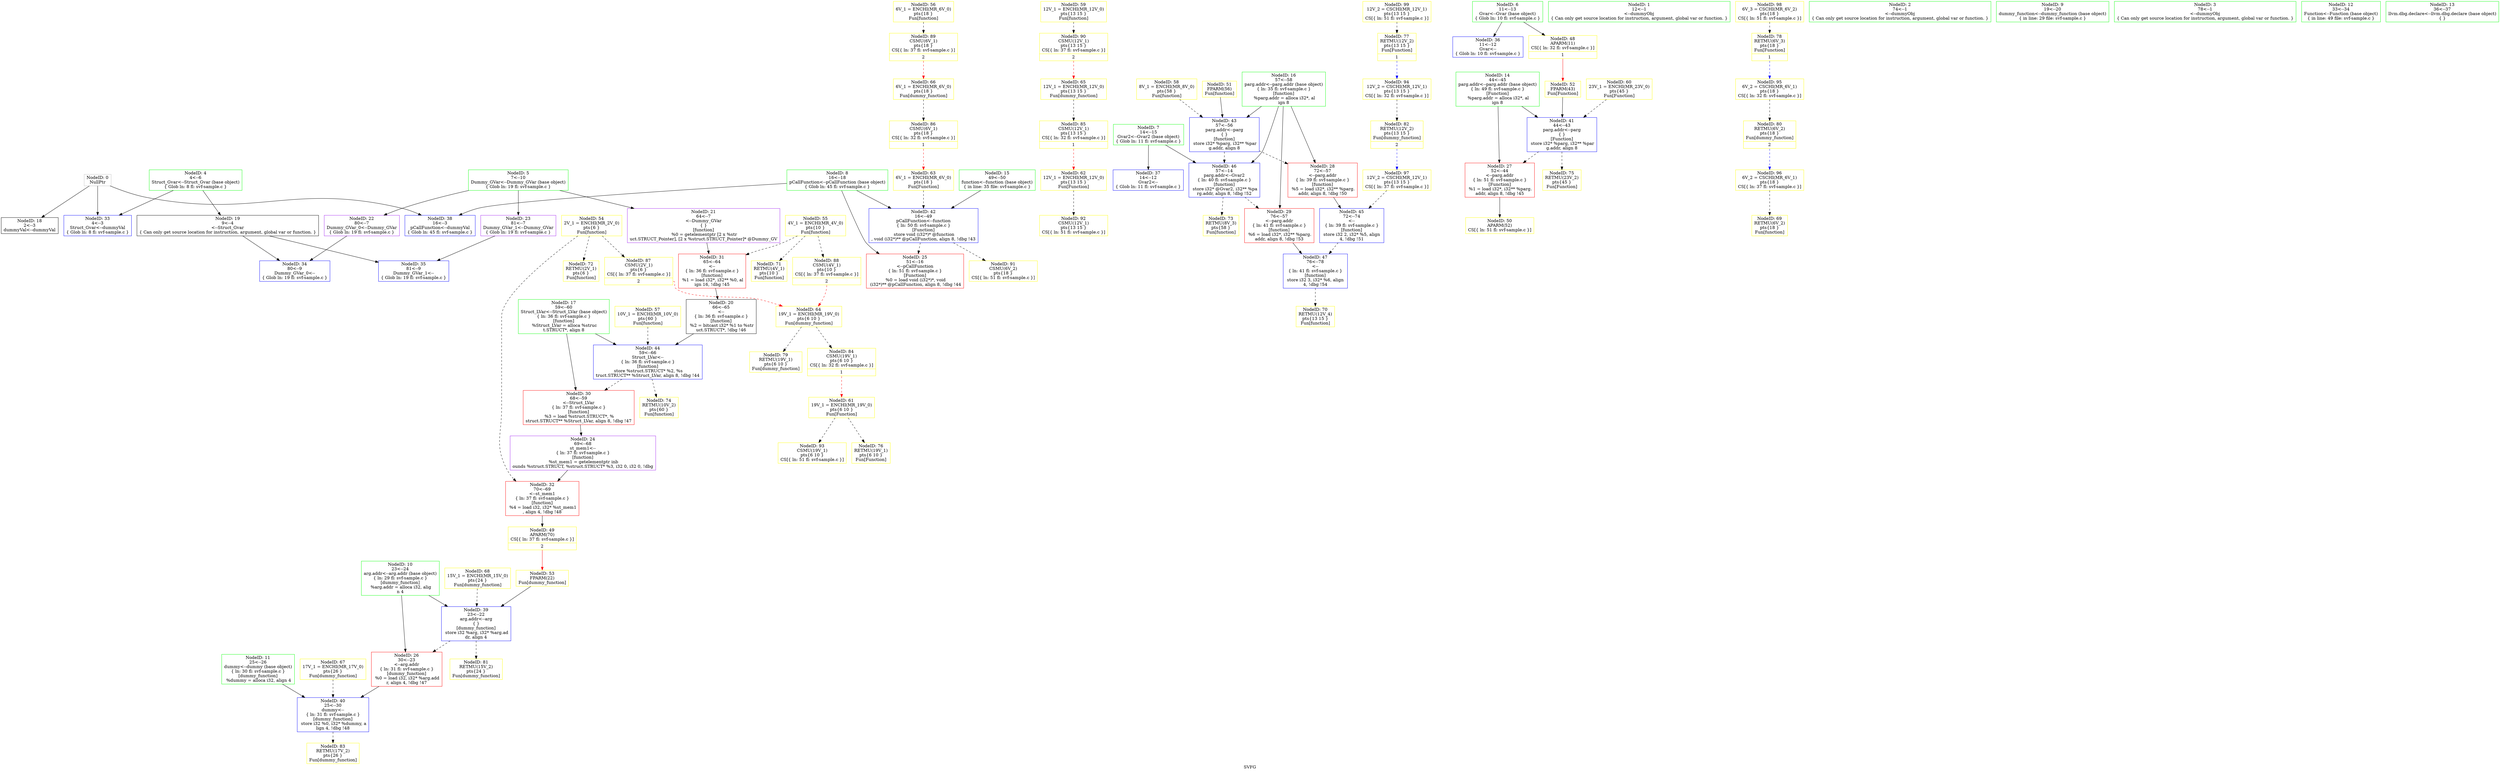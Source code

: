 digraph "SVFG" {
	label="SVFG";

	Node0x16a3c89af60 [shape=record,color=grey,label="{NodeID: 0\nNullPtr}"];
	Node0x16a3c89af60 -> Node0x16a3d3da6e0[style=solid];
	Node0x16a3c89af60 -> Node0x16a3d3da0b0[style=solid];
	Node0x16a3c89af60 -> Node0x16a3d3d9de0[style=solid];
	Node0x16a3c829380 [shape=record,color=yellow,style=double,label="{NodeID: 90\nCSMU(12V_1)\npts\{13 15 \}\nCS[\{ ln: 37 fl: svf-sample.c \}]|{<s0>2}}"];
	Node0x16a3c829380:s0 -> Node0x16a3c9f7890[style=dashed,color=red];
	Node0x16a3c89c790 [shape=record,color=green,label="{NodeID: 7\n14\<--15\nGvar2\<--Gvar2 (base object)\n\{ Glob ln: 11 fl: svf-sample.c \}}"];
	Node0x16a3c89c790 -> Node0x16a3d3da2f0[style=solid];
	Node0x16a3c89c790 -> Node0x16a3d3da530[style=solid];
	Node0x16a3c829860 [shape=record,color=yellow,style=double,label="{NodeID: 97\n12V_2 = CSCHI(MR_12V_1)\npts\{13 15 \}\nCS[\{ ln: 37 fl: svf-sample.c \}]}"];
	Node0x16a3c829860 -> Node0x16a3d3da4a0[style=dashed];
	Node0x16a3c89aa50 [shape=record,color=green,label="{NodeID: 14\n44\<--45\nparg.addr\<--parg.addr (base object)\n\{ ln: 49 fl: svf-sample.c \}\n[Function]\n  %parg.addr = alloca i32*, al\nign 8\n}"];
	Node0x16a3c89aa50 -> Node0x16a3d3d9d50[style=solid];
	Node0x16a3c89aa50 -> Node0x16a3d3d92a0[style=solid];
	Node0x16a3d3d8eb0 [shape=record,color=purple,label="{NodeID: 21\n64\<--7\n\<--Dummy_GVar\n\{  \}\n[function]\n  %0 = getelementptr [2 x %str\nuct.STRUCT_Pointer], [2 x %struct.STRUCT_Pointer]* @Dummy_GV\n}"];
	Node0x16a3d3d8eb0 -> Node0x16a3d3d9450[style=solid];
	Node0x16a3d3d9210 [shape=record,color=red,label="{NodeID: 28\n72\<--57\n\<--parg.addr\n\{ ln: 39 fl: svf-sample.c \}\n[function]\n  %5 = load i32*, i32** %parg.\naddr, align 8, !dbg !50\n}"];
	Node0x16a3d3d9210 -> Node0x16a3d3da4a0[style=solid];
	Node0x16a3d3da140 [shape=record,color=blue,label="{NodeID: 35\n81\<--9\nDummy_GVar_1\<--\n\{ Glob ln: 19 fl: svf-sample.c \}}"];
	Node0x16a3d3d9330 [shape=record,color=blue,label="{NodeID: 42\n16\<--49\npCallFunction\<--function\n\{ ln: 50 fl: svf-sample.c \}\n[Function]\n  store void (i32*)* @function\n, void (i32*)** @pCallFunction, align 8, !dbg !43\n}"];
	Node0x16a3d3d9330 -> Node0x16a3d3d9180[style=dashed];
	Node0x16a3d3d9330 -> Node0x16a3c8295f0[style=dashed];
	Node0x16a3c9db730 [shape=record,color=yellow,style=double,label="{NodeID: 49\nAPARM(70)\nCS[\{ ln: 37 fl: svf-sample.c \}]|{<s0>2}}"];
	Node0x16a3c9db730:s0 -> Node0x16a3c813e60[style=solid,color=red];
	Node0x16a3c9f80d0 [shape=record,color=yellow,style=double,label="{NodeID: 56\n6V_1 = ENCHI(MR_6V_0)\npts\{18 \}\nFun[function]}"];
	Node0x16a3c9f80d0 -> Node0x16a3c829520[style=dashed];
	Node0x16a3c9f8e50 [shape=record,color=yellow,style=double,label="{NodeID: 63\n6V_1 = ENCHI(MR_6V_0)\npts\{18 \}\nFun[Function]}"];
	Node0x16a3c9f8e50 -> Node0x16a3d3d9330[style=dashed];
	Node0x16a3c9f7110 [shape=record,color=yellow,style=double,label="{NodeID: 70\nRETMU(12V_4)\npts\{13 15 \}\nFun[function]}"];
	Node0x16a3c9f89d0 [shape=record,color=yellow,style=double,label="{NodeID: 77\nRETMU(12V_2)\npts\{13 15 \}\nFun[Function]|{<s0>1}}"];
	Node0x16a3c9f89d0:s0 -> Node0x16a3c828820[style=dashed,color=blue];
	Node0x16a3c829930 [shape=record,color=yellow,style=double,label="{NodeID: 84\nCSMU(19V_1)\npts\{6 10 \}\nCS[\{ ln: 32 fl: svf-sample.c \}]|{<s0>1}}"];
	Node0x16a3c829930:s0 -> Node0x16a3c9f86d0[style=dashed,color=red];
	Node0x16a3c89bf20 [shape=record,color=green,label="{NodeID: 1\n12\<--1\n\<--dummyObj\n\{ Can only get source location for instruction, argument, global var or function. \}}"];
	Node0x16a3c8295f0 [shape=record,color=yellow,style=double,label="{NodeID: 91\nCSMU(6V_2)\npts\{18 \}\nCS[\{ ln: 51 fl: svf-sample.c \}]}"];
	Node0x16a3c89c820 [shape=record,color=green,label="{NodeID: 8\n16\<--18\npCallFunction\<--pCallFunction (base object)\n\{ Glob ln: 45 fl: svf-sample.c \}}"];
	Node0x16a3c89c820 -> Node0x16a3d3d9180[style=solid];
	Node0x16a3c89c820 -> Node0x16a3d3d9de0[style=solid];
	Node0x16a3c89c820 -> Node0x16a3d3d9330[style=solid];
	Node0x16a3c829a00 [shape=record,color=yellow,style=double,label="{NodeID: 98\n6V_3 = CSCHI(MR_6V_2)\npts\{18 \}\nCS[\{ ln: 51 fl: svf-sample.c \}]}"];
	Node0x16a3c829a00 -> Node0x16a3c9f7290[style=dashed];
	Node0x16a3c89aff0 [shape=record,color=green,label="{NodeID: 15\n49\<--50\nfunction\<--function (base object)\n\{ in line: 35 file: svf-sample.c \}}"];
	Node0x16a3c89aff0 -> Node0x16a3d3d9330[style=solid];
	Node0x16a3d3dab60 [shape=record,color=purple,label="{NodeID: 22\n80\<--7\nDummy_GVar_0\<--Dummy_GVar\n\{ Glob ln: 19 fl: svf-sample.c \}}"];
	Node0x16a3d3dab60 -> Node0x16a3d3d9cc0[style=solid];
	Node0x16a3d3d9600 [shape=record,color=red,label="{NodeID: 29\n76\<--57\n\<--parg.addr\n\{ ln: 41 fl: svf-sample.c \}\n[function]\n  %6 = load i32*, i32** %parg.\naddr, align 8, !dbg !53\n}"];
	Node0x16a3d3d9600 -> Node0x16a3d3d9a80[style=solid];
	Node0x16a3d3d93c0 [shape=record,color=blue,label="{NodeID: 36\n11\<--12\nGvar\<--\n\{ Glob ln: 10 fl: svf-sample.c \}}"];
	Node0x16a3d3d9060 [shape=record,color=blue,label="{NodeID: 43\n57\<--56\nparg.addr\<--parg\n\{  \}\n[function]\n  store i32* %parg, i32** %par\ng.addr, align 8\n}"];
	Node0x16a3d3d9060 -> Node0x16a3d3d9210[style=dashed];
	Node0x16a3d3d9060 -> Node0x16a3d3da530[style=dashed];
	Node0x16a3c9dbb90 [shape=record,color=yellow,style=double,label="{NodeID: 50\nAPARM(52)\nCS[\{ ln: 51 fl: svf-sample.c \}]}"];
	Node0x16a3c9f8550 [shape=record,color=yellow,style=double,label="{NodeID: 57\n10V_1 = ENCHI(MR_10V_0)\npts\{60 \}\nFun[function]}"];
	Node0x16a3c9f8550 -> Node0x16a3d3da1d0[style=dashed];
	Node0x16a3c9f7a10 [shape=record,color=yellow,style=double,label="{NodeID: 64\n19V_1 = ENCHI(MR_19V_0)\npts\{6 10 \}\nFun[dummy_function]}"];
	Node0x16a3c9f7a10 -> Node0x16a3c9f7590[style=dashed];
	Node0x16a3c9f7a10 -> Node0x16a3c829930[style=dashed];
	Node0x16a3c9f8250 [shape=record,color=yellow,style=double,label="{NodeID: 71\nRETMU(4V_1)\npts\{10 \}\nFun[function]}"];
	Node0x16a3c9f7290 [shape=record,color=yellow,style=double,label="{NodeID: 78\nRETMU(6V_3)\npts\{18 \}\nFun[Function]|{<s0>1}}"];
	Node0x16a3c9f7290:s0 -> Node0x16a3c8296c0[style=dashed,color=blue];
	Node0x16a3c829110 [shape=record,color=yellow,style=double,label="{NodeID: 85\nCSMU(12V_1)\npts\{13 15 \}\nCS[\{ ln: 32 fl: svf-sample.c \}]|{<s0>1}}"];
	Node0x16a3c829110:s0 -> Node0x16a3c9f7650[style=dashed,color=red];
	Node0x16a3c89c280 [shape=record,color=green,label="{NodeID: 2\n74\<--1\n\<--dummyObj\n\{ Can only get source location for instruction, argument, global var or function. \}}"];
	Node0x16a3c829450 [shape=record,color=yellow,style=double,label="{NodeID: 92\nCSMU(12V_1)\npts\{13 15 \}\nCS[\{ ln: 51 fl: svf-sample.c \}]}"];
	Node0x16a3c89c8b0 [shape=record,color=green,label="{NodeID: 9\n19\<--20\ndummy_function\<--dummy_function (base object)\n\{ in line: 29 file: svf-sample.c \}}"];
	Node0x16a3c828ea0 [shape=record,color=yellow,style=double,label="{NodeID: 99\n12V_2 = CSCHI(MR_12V_1)\npts\{13 15 \}\nCS[\{ ln: 51 fl: svf-sample.c \}]}"];
	Node0x16a3c828ea0 -> Node0x16a3c9f89d0[style=dashed];
	Node0x16a3c89aed0 [shape=record,color=green,label="{NodeID: 16\n57\<--58\nparg.addr\<--parg.addr (base object)\n\{ ln: 35 fl: svf-sample.c \}\n[function]\n  %parg.addr = alloca i32*, al\nign 8\n}"];
	Node0x16a3c89aed0 -> Node0x16a3d3d9210[style=solid];
	Node0x16a3c89aed0 -> Node0x16a3d3d9600[style=solid];
	Node0x16a3c89aed0 -> Node0x16a3d3d9060[style=solid];
	Node0x16a3c89aed0 -> Node0x16a3d3da530[style=solid];
	Node0x16a3d3d8f40 [shape=record,color=purple,label="{NodeID: 23\n81\<--7\nDummy_GVar_1\<--Dummy_GVar\n\{ Glob ln: 19 fl: svf-sample.c \}}"];
	Node0x16a3d3d8f40 -> Node0x16a3d3da140[style=solid];
	Node0x16a3d3da770 [shape=record,color=red,label="{NodeID: 30\n68\<--59\n\<--Struct_LVar\n\{ ln: 37 fl: svf-sample.c \}\n[function]\n  %3 = load %struct.STRUCT*, %\nstruct.STRUCT** %Struct_LVar, align 8, !dbg !47\n}"];
	Node0x16a3d3da770 -> Node0x16a3d3d8fd0[style=solid];
	Node0x16a3d3da2f0 [shape=record,color=blue,label="{NodeID: 37\n14\<--12\nGvar2\<--\n\{ Glob ln: 11 fl: svf-sample.c \}}"];
	Node0x16a3d3da1d0 [shape=record,color=blue,label="{NodeID: 44\n59\<--66\nStruct_LVar\<--\n\{ ln: 36 fl: svf-sample.c \}\n[function]\n  store %struct.STRUCT* %2, %s\ntruct.STRUCT** %Struct_LVar, align 8, !dbg !44\n}"];
	Node0x16a3d3da1d0 -> Node0x16a3d3da770[style=dashed];
	Node0x16a3d3da1d0 -> Node0x16a3c9f8310[style=dashed];
	Node0x16a3c813150 [shape=record,color=yellow,style=double,label="{NodeID: 51\nFPARM(56)\nFun[function]}"];
	Node0x16a3c813150 -> Node0x16a3d3d9060[style=solid];
	Node0x16a3c9f74d0 [shape=record,color=yellow,style=double,label="{NodeID: 58\n8V_1 = ENCHI(MR_8V_0)\npts\{58 \}\nFun[function]}"];
	Node0x16a3c9f74d0 -> Node0x16a3d3d9060[style=dashed];
	Node0x16a3c9f7890 [shape=record,color=yellow,style=double,label="{NodeID: 65\n12V_1 = ENCHI(MR_12V_0)\npts\{13 15 \}\nFun[dummy_function]}"];
	Node0x16a3c9f7890 -> Node0x16a3c829110[style=dashed];
	Node0x16a3c9f8850 [shape=record,color=yellow,style=double,label="{NodeID: 72\nRETMU(2V_1)\npts\{6 \}\nFun[function]}"];
	Node0x16a3c9f7590 [shape=record,color=yellow,style=double,label="{NodeID: 79\nRETMU(19V_1)\npts\{6 10 \}\nFun[dummy_function]}"];
	Node0x16a3c828340 [shape=record,color=yellow,style=double,label="{NodeID: 86\nCSMU(6V_1)\npts\{18 \}\nCS[\{ ln: 32 fl: svf-sample.c \}]|{<s0>1}}"];
	Node0x16a3c828340:s0 -> Node0x16a3c9f8e50[style=dashed,color=red];
	Node0x16a3c89c550 [shape=record,color=green,label="{NodeID: 3\n78\<--1\n\<--dummyObj\n\{ Can only get source location for instruction, argument, global var or function. \}}"];
	Node0x16a3c828680 [shape=record,color=yellow,style=double,label="{NodeID: 93\nCSMU(19V_1)\npts\{6 10 \}\nCS[\{ ln: 51 fl: svf-sample.c \}]}"];
	Node0x16a3c89b980 [shape=record,color=green,label="{NodeID: 10\n23\<--24\narg.addr\<--arg.addr (base object)\n\{ ln: 29 fl: svf-sample.c \}\n[dummy_function]\n  %arg.addr = alloca i32, alig\nn 4\n}"];
	Node0x16a3c89b980 -> Node0x16a3d3d9570[style=solid];
	Node0x16a3c89b980 -> Node0x16a3d3d8d90[style=solid];
	Node0x16a3d3d8e20 [shape=record,color=green,label="{NodeID: 17\n59\<--60\nStruct_LVar\<--Struct_LVar (base object)\n\{ ln: 36 fl: svf-sample.c \}\n[function]\n  %Struct_LVar = alloca %struc\nt.STRUCT*, align 8\n}"];
	Node0x16a3d3d8e20 -> Node0x16a3d3da770[style=solid];
	Node0x16a3d3d8e20 -> Node0x16a3d3da1d0[style=solid];
	Node0x16a3d3d8fd0 [shape=record,color=purple,label="{NodeID: 24\n69\<--68\nst_mem1\<--\n\{ ln: 37 fl: svf-sample.c \}\n[function]\n  %st_mem1 = getelementptr inb\nounds %struct.STRUCT, %struct.STRUCT* %3, i32 0, i32 0, !dbg\n}"];
	Node0x16a3d3d8fd0 -> Node0x16a3d3d99f0[style=solid];
	Node0x16a3d3d9450 [shape=record,color=red,label="{NodeID: 31\n65\<--64\n\<--\n\{ ln: 36 fl: svf-sample.c \}\n[function]\n  %1 = load i32*, i32** %0, al\nign 16, !dbg !45\n}"];
	Node0x16a3d3d9450 -> Node0x16a3d3dac80[style=solid];
	Node0x16a3d3d9de0 [shape=record,color=blue,label="{NodeID: 38\n16\<--3\npCallFunction\<--dummyVal\n\{ Glob ln: 45 fl: svf-sample.c \}}"];
	Node0x16a3d3da4a0 [shape=record,color=blue,label="{NodeID: 45\n72\<--74\n\<--\n\{ ln: 39 fl: svf-sample.c \}\n[function]\n  store i32 2, i32* %5, align \n4, !dbg !51\n}"];
	Node0x16a3d3da4a0 -> Node0x16a3d3d9a80[style=dashed];
	Node0x16a3c813200 [shape=record,color=yellow,style=double,label="{NodeID: 52\nFPARM(43)\nFun[Function]}"];
	Node0x16a3c813200 -> Node0x16a3d3d92a0[style=solid];
	Node0x16a3c9f8d90 [shape=record,color=yellow,style=double,label="{NodeID: 59\n12V_1 = ENCHI(MR_12V_0)\npts\{13 15 \}\nFun[function]}"];
	Node0x16a3c9f8d90 -> Node0x16a3c829380[style=dashed];
	Node0x16a3c9f8490 [shape=record,color=yellow,style=double,label="{NodeID: 66\n6V_1 = ENCHI(MR_6V_0)\npts\{18 \}\nFun[dummy_function]}"];
	Node0x16a3c9f8490 -> Node0x16a3c828340[style=dashed];
	Node0x16a3c9f8f10 [shape=record,color=yellow,style=double,label="{NodeID: 73\nRETMU(8V_3)\npts\{58 \}\nFun[function]}"];
	Node0x16a3c9f8a90 [shape=record,color=yellow,style=double,label="{NodeID: 80\nRETMU(6V_2)\npts\{18 \}\nFun[dummy_function]|{<s0>2}}"];
	Node0x16a3c9f8a90:s0 -> Node0x16a3c828d00[style=dashed,color=blue];
	Node0x16a3c829790 [shape=record,color=yellow,style=double,label="{NodeID: 87\nCSMU(2V_1)\npts\{6 \}\nCS[\{ ln: 37 fl: svf-sample.c \}]|{<s0>2}}"];
	Node0x16a3c829790:s0 -> Node0x16a3c9f7a10[style=dashed,color=red];
	Node0x16a3c89b6b0 [shape=record,color=green,label="{NodeID: 4\n4\<--6\nStruct_Gvar\<--Struct_Gvar (base object)\n\{ Glob ln: 8 fl: svf-sample.c \}}"];
	Node0x16a3c89b6b0 -> Node0x16a3d3daa40[style=solid];
	Node0x16a3c89b6b0 -> Node0x16a3d3da0b0[style=solid];
	Node0x16a3c828820 [shape=record,color=yellow,style=double,label="{NodeID: 94\n12V_2 = CSCHI(MR_12V_1)\npts\{13 15 \}\nCS[\{ ln: 32 fl: svf-sample.c \}]}"];
	Node0x16a3c828820 -> Node0x16a3c9f71d0[style=dashed];
	Node0x16a3c89ba10 [shape=record,color=green,label="{NodeID: 11\n25\<--26\ndummy\<--dummy (base object)\n\{ ln: 30 fl: svf-sample.c \}\n[dummy_function]\n  %dummy = alloca i32, align 4\n}"];
	Node0x16a3c89ba10 -> Node0x16a3d3dabf0[style=solid];
	Node0x16a3d3da6e0 [shape=record,color=black,label="{NodeID: 18\n2\<--3\ndummyVal\<--dummyVal\n}"];
	Node0x16a3d3d9180 [shape=record,color=red,label="{NodeID: 25\n51\<--16\n\<--pCallFunction\n\{ ln: 51 fl: svf-sample.c \}\n[Function]\n  %0 = load void (i32*)*, void\n (i32*)** @pCallFunction, align 8, !dbg !44\n}"];
	Node0x16a3d3d99f0 [shape=record,color=red,label="{NodeID: 32\n70\<--69\n\<--st_mem1\n\{ ln: 37 fl: svf-sample.c \}\n[function]\n  %4 = load i32, i32* %st_mem1\n, align 4, !dbg !48\n}"];
	Node0x16a3d3d99f0 -> Node0x16a3c9db730[style=solid];
	Node0x16a3d3d8d90 [shape=record,color=blue,label="{NodeID: 39\n23\<--22\narg.addr\<--arg\n\{  \}\n[dummy_function]\n  store i32 %arg, i32* %arg.ad\ndr, align 4\n}"];
	Node0x16a3d3d8d90 -> Node0x16a3d3d9570[style=dashed];
	Node0x16a3d3d8d90 -> Node0x16a3c9f8c10[style=dashed];
	Node0x16a3d3da530 [shape=record,color=blue,label="{NodeID: 46\n57\<--14\nparg.addr\<--Gvar2\n\{ ln: 40 fl: svf-sample.c \}\n[function]\n  store i32* @Gvar2, i32** %pa\nrg.addr, align 8, !dbg !52\n}"];
	Node0x16a3d3da530 -> Node0x16a3d3d9600[style=dashed];
	Node0x16a3d3da530 -> Node0x16a3c9f8f10[style=dashed];
	Node0x16a3c813e60 [shape=record,color=yellow,style=double,label="{NodeID: 53\nFPARM(22)\nFun[dummy_function]}"];
	Node0x16a3c813e60 -> Node0x16a3d3d8d90[style=solid];
	Node0x16a3c9f8190 [shape=record,color=yellow,style=double,label="{NodeID: 60\n23V_1 = ENCHI(MR_23V_0)\npts\{45 \}\nFun[Function]}"];
	Node0x16a3c9f8190 -> Node0x16a3d3d92a0[style=dashed];
	Node0x16a3c9f7ad0 [shape=record,color=yellow,style=double,label="{NodeID: 67\n17V_1 = ENCHI(MR_17V_0)\npts\{26 \}\nFun[dummy_function]}"];
	Node0x16a3c9f7ad0 -> Node0x16a3d3dabf0[style=dashed];
	Node0x16a3c9f8310 [shape=record,color=yellow,style=double,label="{NodeID: 74\nRETMU(10V_2)\npts\{60 \}\nFun[function]}"];
	Node0x16a3c9f8c10 [shape=record,color=yellow,style=double,label="{NodeID: 81\nRETMU(15V_2)\npts\{24 \}\nFun[dummy_function]}"];
	Node0x16a3c827e60 [shape=record,color=yellow,style=double,label="{NodeID: 88\nCSMU(4V_1)\npts\{10 \}\nCS[\{ ln: 37 fl: svf-sample.c \}]|{<s0>2}}"];
	Node0x16a3c827e60:s0 -> Node0x16a3c9f7a10[style=dashed,color=red];
	Node0x16a3c89a9c0 [shape=record,color=green,label="{NodeID: 5\n7\<--10\nDummy_GVar\<--Dummy_GVar (base object)\n\{ Glob ln: 19 fl: svf-sample.c \}}"];
	Node0x16a3c89a9c0 -> Node0x16a3d3d8eb0[style=solid];
	Node0x16a3c89a9c0 -> Node0x16a3d3dab60[style=solid];
	Node0x16a3c89a9c0 -> Node0x16a3d3d8f40[style=solid];
	Node0x16a3c8296c0 [shape=record,color=yellow,style=double,label="{NodeID: 95\n6V_2 = CSCHI(MR_6V_1)\npts\{18 \}\nCS[\{ ln: 32 fl: svf-sample.c \}]}"];
	Node0x16a3c8296c0 -> Node0x16a3c9f8a90[style=dashed];
	Node0x16a3c89c0d0 [shape=record,color=green,label="{NodeID: 12\n33\<--34\nFunction\<--Function (base object)\n\{ in line: 49 file: svf-sample.c \}}"];
	Node0x16a3d3daa40 [shape=record,color=black,label="{NodeID: 19\n9\<--4\n\<--Struct_Gvar\n\{ Can only get source location for instruction, argument, global var or function. \}}"];
	Node0x16a3d3daa40 -> Node0x16a3d3d9cc0[style=solid];
	Node0x16a3d3daa40 -> Node0x16a3d3da140[style=solid];
	Node0x16a3d3d9570 [shape=record,color=red,label="{NodeID: 26\n30\<--23\n\<--arg.addr\n\{ ln: 31 fl: svf-sample.c \}\n[dummy_function]\n  %0 = load i32, i32* %arg.add\nr, align 4, !dbg !47\n}"];
	Node0x16a3d3d9570 -> Node0x16a3d3dabf0[style=solid];
	Node0x16a3d3da0b0 [shape=record,color=blue,label="{NodeID: 33\n4\<--3\nStruct_Gvar\<--dummyVal\n\{ Glob ln: 8 fl: svf-sample.c \}}"];
	Node0x16a3d3dabf0 [shape=record,color=blue,label="{NodeID: 40\n25\<--30\ndummy\<--\n\{ ln: 31 fl: svf-sample.c \}\n[dummy_function]\n  store i32 %0, i32* %dummy, a\nlign 4, !dbg !48\n}"];
	Node0x16a3d3dabf0 -> Node0x16a3c9f7710[style=dashed];
	Node0x16a3d3d9a80 [shape=record,color=blue,label="{NodeID: 47\n76\<--78\n\<--\n\{ ln: 41 fl: svf-sample.c \}\n[function]\n  store i32 3, i32* %6, align \n4, !dbg !54\n}"];
	Node0x16a3d3d9a80 -> Node0x16a3c9f7110[style=dashed];
	Node0x16a3c9f7f50 [shape=record,color=yellow,style=double,label="{NodeID: 54\n2V_1 = ENCHI(MR_2V_0)\npts\{6 \}\nFun[function]}"];
	Node0x16a3c9f7f50 -> Node0x16a3d3d99f0[style=dashed];
	Node0x16a3c9f7f50 -> Node0x16a3c9f8850[style=dashed];
	Node0x16a3c9f7f50 -> Node0x16a3c829790[style=dashed];
	Node0x16a3c9f86d0 [shape=record,color=yellow,style=double,label="{NodeID: 61\n19V_1 = ENCHI(MR_19V_0)\npts\{6 10 \}\nFun[Function]}"];
	Node0x16a3c9f86d0 -> Node0x16a3c9f77d0[style=dashed];
	Node0x16a3c9f86d0 -> Node0x16a3c828680[style=dashed];
	Node0x16a3c9f8790 [shape=record,color=yellow,style=double,label="{NodeID: 68\n15V_1 = ENCHI(MR_15V_0)\npts\{24 \}\nFun[dummy_function]}"];
	Node0x16a3c9f8790 -> Node0x16a3d3d8d90[style=dashed];
	Node0x16a3c9f8fd0 [shape=record,color=yellow,style=double,label="{NodeID: 75\nRETMU(23V_2)\npts\{45 \}\nFun[Function]}"];
	Node0x16a3c9f71d0 [shape=record,color=yellow,style=double,label="{NodeID: 82\nRETMU(12V_2)\npts\{13 15 \}\nFun[dummy_function]|{<s0>2}}"];
	Node0x16a3c9f71d0:s0 -> Node0x16a3c829860[style=dashed,color=blue];
	Node0x16a3c829520 [shape=record,color=yellow,style=double,label="{NodeID: 89\nCSMU(6V_1)\npts\{18 \}\nCS[\{ ln: 37 fl: svf-sample.c \}]|{<s0>2}}"];
	Node0x16a3c829520:s0 -> Node0x16a3c9f8490[style=dashed,color=red];
	Node0x16a3c89b740 [shape=record,color=green,label="{NodeID: 6\n11\<--13\nGvar\<--Gvar (base object)\n\{ Glob ln: 10 fl: svf-sample.c \}}"];
	Node0x16a3c89b740 -> Node0x16a3d3d93c0[style=solid];
	Node0x16a3c89b740 -> Node0x16a3c9dba50[style=solid];
	Node0x16a3c828d00 [shape=record,color=yellow,style=double,label="{NodeID: 96\n6V_2 = CSCHI(MR_6V_1)\npts\{18 \}\nCS[\{ ln: 37 fl: svf-sample.c \}]}"];
	Node0x16a3c828d00 -> Node0x16a3c9f8910[style=dashed];
	Node0x16a3c89baa0 [shape=record,color=green,label="{NodeID: 13\n36\<--37\nllvm.dbg.declare\<--llvm.dbg.declare (base object)\n\{  \}}"];
	Node0x16a3d3dac80 [shape=record,color=black,label="{NodeID: 20\n66\<--65\n\<--\n\{ ln: 36 fl: svf-sample.c \}\n[function]\n  %2 = bitcast i32* %1 to %str\nuct.STRUCT*, !dbg !46\n}"];
	Node0x16a3d3dac80 -> Node0x16a3d3da1d0[style=solid];
	Node0x16a3d3d9d50 [shape=record,color=red,label="{NodeID: 27\n52\<--44\n\<--parg.addr\n\{ ln: 51 fl: svf-sample.c \}\n[Function]\n  %1 = load i32*, i32** %parg.\naddr, align 8, !dbg !45\n}"];
	Node0x16a3d3d9d50 -> Node0x16a3c9dbb90[style=solid];
	Node0x16a3d3d9cc0 [shape=record,color=blue,label="{NodeID: 34\n80\<--9\nDummy_GVar_0\<--\n\{ Glob ln: 19 fl: svf-sample.c \}}"];
	Node0x16a3d3d92a0 [shape=record,color=blue,label="{NodeID: 41\n44\<--43\nparg.addr\<--parg\n\{  \}\n[Function]\n  store i32* %parg, i32** %par\ng.addr, align 8\n}"];
	Node0x16a3d3d92a0 -> Node0x16a3d3d9d50[style=dashed];
	Node0x16a3d3d92a0 -> Node0x16a3c9f8fd0[style=dashed];
	Node0x16a3c9dba50 [shape=record,color=yellow,style=double,label="{NodeID: 48\nAPARM(11)\nCS[\{ ln: 32 fl: svf-sample.c \}]|{<s0>1}}"];
	Node0x16a3c9dba50:s0 -> Node0x16a3c813200[style=solid,color=red];
	Node0x16a3c9f8610 [shape=record,color=yellow,style=double,label="{NodeID: 55\n4V_1 = ENCHI(MR_4V_0)\npts\{10 \}\nFun[function]}"];
	Node0x16a3c9f8610 -> Node0x16a3d3d9450[style=dashed];
	Node0x16a3c9f8610 -> Node0x16a3c9f8250[style=dashed];
	Node0x16a3c9f8610 -> Node0x16a3c827e60[style=dashed];
	Node0x16a3c9f7650 [shape=record,color=yellow,style=double,label="{NodeID: 62\n12V_1 = ENCHI(MR_12V_0)\npts\{13 15 \}\nFun[Function]}"];
	Node0x16a3c9f7650 -> Node0x16a3c829450[style=dashed];
	Node0x16a3c9f8910 [shape=record,color=yellow,style=double,label="{NodeID: 69\nRETMU(6V_2)\npts\{18 \}\nFun[function]}"];
	Node0x16a3c9f77d0 [shape=record,color=yellow,style=double,label="{NodeID: 76\nRETMU(19V_1)\npts\{6 10 \}\nFun[Function]}"];
	Node0x16a3c9f7710 [shape=record,color=yellow,style=double,label="{NodeID: 83\nRETMU(17V_2)\npts\{26 \}\nFun[dummy_function]}"];
}
